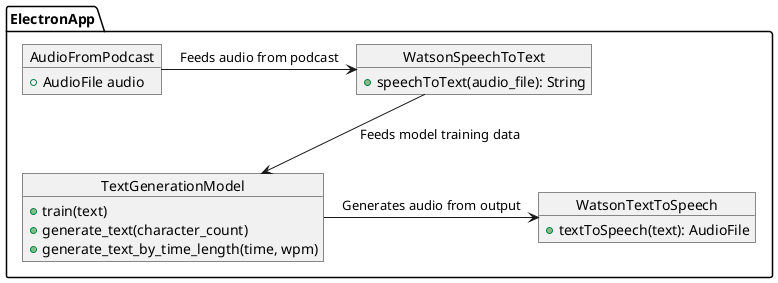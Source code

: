 @startuml

package ElectronApp {

    object AudioFromPodcast {
        +AudioFile audio
    }

    object WatsonSpeechToText {
        +speechToText(audio_file): String
    }

    object TextGenerationModel {
        +train(text)
        +generate_text(character_count)
        +generate_text_by_time_length(time, wpm)
    }

    object WatsonTextToSpeech {
        +textToSpeech(text): AudioFile
    }

    AudioFromPodcast -right-> WatsonSpeechToText: Feeds audio from podcast
    WatsonSpeechToText --> TextGenerationModel: Feeds model training data
    TextGenerationModel -> WatsonTextToSpeech: Generates audio from output
}

@enduml
